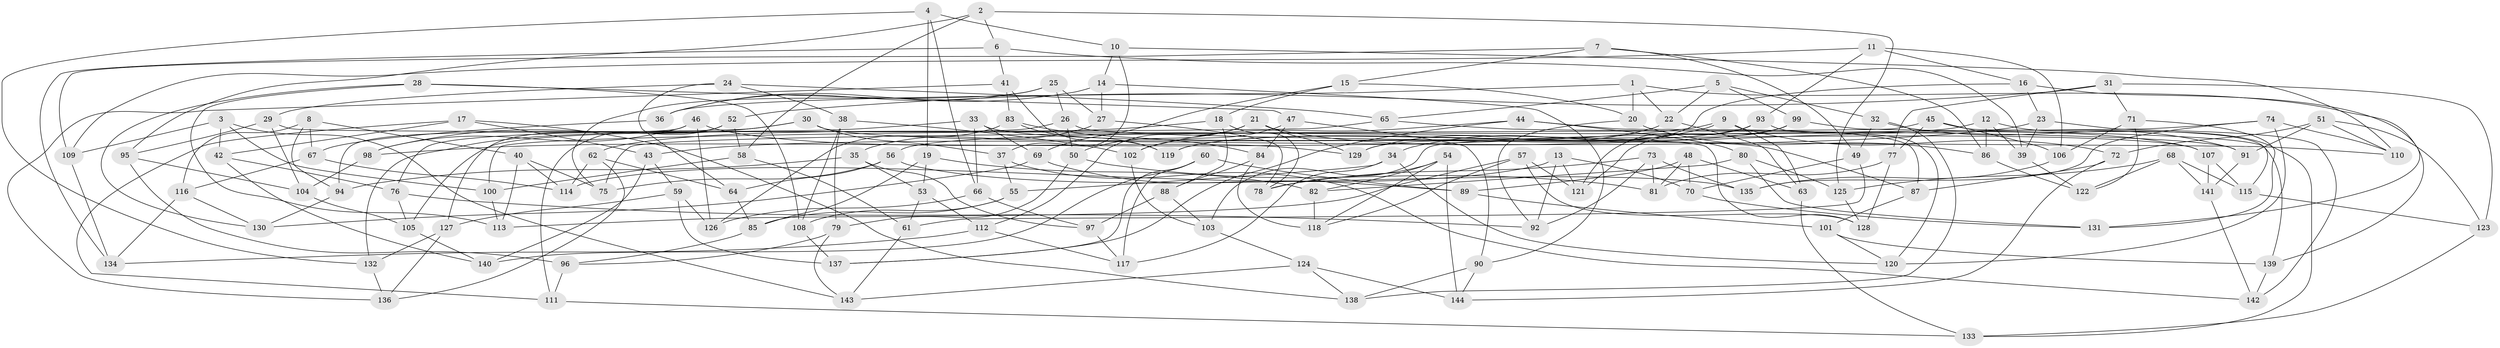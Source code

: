 // Generated by graph-tools (version 1.1) at 2025/26/03/09/25 03:26:52]
// undirected, 144 vertices, 288 edges
graph export_dot {
graph [start="1"]
  node [color=gray90,style=filled];
  1;
  2;
  3;
  4;
  5;
  6;
  7;
  8;
  9;
  10;
  11;
  12;
  13;
  14;
  15;
  16;
  17;
  18;
  19;
  20;
  21;
  22;
  23;
  24;
  25;
  26;
  27;
  28;
  29;
  30;
  31;
  32;
  33;
  34;
  35;
  36;
  37;
  38;
  39;
  40;
  41;
  42;
  43;
  44;
  45;
  46;
  47;
  48;
  49;
  50;
  51;
  52;
  53;
  54;
  55;
  56;
  57;
  58;
  59;
  60;
  61;
  62;
  63;
  64;
  65;
  66;
  67;
  68;
  69;
  70;
  71;
  72;
  73;
  74;
  75;
  76;
  77;
  78;
  79;
  80;
  81;
  82;
  83;
  84;
  85;
  86;
  87;
  88;
  89;
  90;
  91;
  92;
  93;
  94;
  95;
  96;
  97;
  98;
  99;
  100;
  101;
  102;
  103;
  104;
  105;
  106;
  107;
  108;
  109;
  110;
  111;
  112;
  113;
  114;
  115;
  116;
  117;
  118;
  119;
  120;
  121;
  122;
  123;
  124;
  125;
  126;
  127;
  128;
  129;
  130;
  131;
  132;
  133;
  134;
  135;
  136;
  137;
  138;
  139;
  140;
  141;
  142;
  143;
  144;
  1 -- 22;
  1 -- 36;
  1 -- 139;
  1 -- 20;
  2 -- 95;
  2 -- 58;
  2 -- 6;
  2 -- 125;
  3 -- 109;
  3 -- 42;
  3 -- 100;
  3 -- 143;
  4 -- 132;
  4 -- 10;
  4 -- 66;
  4 -- 19;
  5 -- 32;
  5 -- 99;
  5 -- 65;
  5 -- 22;
  6 -- 41;
  6 -- 134;
  6 -- 39;
  7 -- 15;
  7 -- 49;
  7 -- 86;
  7 -- 109;
  8 -- 40;
  8 -- 67;
  8 -- 94;
  8 -- 116;
  9 -- 63;
  9 -- 72;
  9 -- 34;
  9 -- 98;
  10 -- 110;
  10 -- 14;
  10 -- 37;
  11 -- 16;
  11 -- 93;
  11 -- 106;
  11 -- 109;
  12 -- 39;
  12 -- 86;
  12 -- 56;
  12 -- 133;
  13 -- 70;
  13 -- 114;
  13 -- 92;
  13 -- 121;
  14 -- 36;
  14 -- 90;
  14 -- 27;
  15 -- 20;
  15 -- 69;
  15 -- 18;
  16 -- 23;
  16 -- 131;
  16 -- 129;
  17 -- 111;
  17 -- 42;
  17 -- 43;
  17 -- 138;
  18 -- 78;
  18 -- 62;
  18 -- 88;
  19 -- 53;
  19 -- 82;
  19 -- 85;
  20 -- 92;
  20 -- 86;
  21 -- 129;
  21 -- 112;
  21 -- 107;
  21 -- 50;
  22 -- 129;
  22 -- 63;
  23 -- 43;
  23 -- 142;
  23 -- 39;
  24 -- 64;
  24 -- 29;
  24 -- 38;
  24 -- 65;
  25 -- 26;
  25 -- 36;
  25 -- 27;
  25 -- 75;
  26 -- 105;
  26 -- 110;
  26 -- 50;
  27 -- 35;
  27 -- 78;
  28 -- 47;
  28 -- 130;
  28 -- 108;
  28 -- 113;
  29 -- 95;
  29 -- 104;
  29 -- 128;
  30 -- 37;
  30 -- 87;
  30 -- 98;
  30 -- 76;
  31 -- 71;
  31 -- 52;
  31 -- 123;
  31 -- 77;
  32 -- 49;
  32 -- 138;
  32 -- 91;
  33 -- 132;
  33 -- 107;
  33 -- 69;
  33 -- 66;
  34 -- 120;
  34 -- 55;
  34 -- 117;
  35 -- 94;
  35 -- 53;
  35 -- 97;
  36 -- 67;
  37 -- 55;
  37 -- 142;
  38 -- 108;
  38 -- 79;
  38 -- 102;
  39 -- 122;
  40 -- 113;
  40 -- 75;
  40 -- 114;
  41 -- 119;
  41 -- 136;
  41 -- 83;
  42 -- 140;
  42 -- 76;
  43 -- 59;
  43 -- 140;
  44 -- 137;
  44 -- 102;
  44 -- 87;
  44 -- 80;
  45 -- 77;
  45 -- 106;
  45 -- 115;
  45 -- 75;
  46 -- 126;
  46 -- 94;
  46 -- 98;
  46 -- 129;
  47 -- 102;
  47 -- 84;
  47 -- 90;
  48 -- 70;
  48 -- 81;
  48 -- 63;
  48 -- 89;
  49 -- 70;
  49 -- 61;
  50 -- 81;
  50 -- 79;
  51 -- 91;
  51 -- 123;
  51 -- 72;
  51 -- 110;
  52 -- 58;
  52 -- 127;
  52 -- 111;
  53 -- 112;
  53 -- 61;
  54 -- 78;
  54 -- 82;
  54 -- 118;
  54 -- 144;
  55 -- 85;
  55 -- 108;
  56 -- 75;
  56 -- 135;
  56 -- 64;
  57 -- 118;
  57 -- 113;
  57 -- 128;
  57 -- 121;
  58 -- 100;
  58 -- 61;
  59 -- 127;
  59 -- 126;
  59 -- 137;
  60 -- 117;
  60 -- 140;
  60 -- 89;
  60 -- 137;
  61 -- 143;
  62 -- 64;
  62 -- 114;
  62 -- 136;
  63 -- 133;
  64 -- 85;
  65 -- 91;
  65 -- 100;
  66 -- 97;
  66 -- 126;
  67 -- 114;
  67 -- 116;
  68 -- 125;
  68 -- 115;
  68 -- 122;
  68 -- 141;
  69 -- 130;
  69 -- 89;
  70 -- 131;
  71 -- 122;
  71 -- 131;
  71 -- 106;
  72 -- 144;
  72 -- 87;
  73 -- 81;
  73 -- 135;
  73 -- 78;
  73 -- 92;
  74 -- 103;
  74 -- 120;
  74 -- 110;
  74 -- 135;
  76 -- 105;
  76 -- 92;
  77 -- 81;
  77 -- 128;
  79 -- 96;
  79 -- 143;
  80 -- 125;
  80 -- 82;
  80 -- 131;
  82 -- 118;
  83 -- 126;
  83 -- 84;
  83 -- 119;
  84 -- 118;
  84 -- 88;
  85 -- 96;
  86 -- 122;
  87 -- 101;
  88 -- 103;
  88 -- 97;
  89 -- 101;
  90 -- 144;
  90 -- 138;
  91 -- 141;
  93 -- 120;
  93 -- 121;
  93 -- 119;
  94 -- 130;
  95 -- 96;
  95 -- 104;
  96 -- 111;
  97 -- 117;
  98 -- 104;
  99 -- 119;
  99 -- 121;
  99 -- 139;
  100 -- 113;
  101 -- 120;
  101 -- 139;
  102 -- 103;
  103 -- 124;
  104 -- 105;
  105 -- 140;
  106 -- 135;
  107 -- 115;
  107 -- 141;
  108 -- 137;
  109 -- 134;
  111 -- 133;
  112 -- 117;
  112 -- 134;
  115 -- 123;
  116 -- 130;
  116 -- 134;
  123 -- 133;
  124 -- 144;
  124 -- 143;
  124 -- 138;
  125 -- 128;
  127 -- 136;
  127 -- 132;
  132 -- 136;
  139 -- 142;
  141 -- 142;
}
